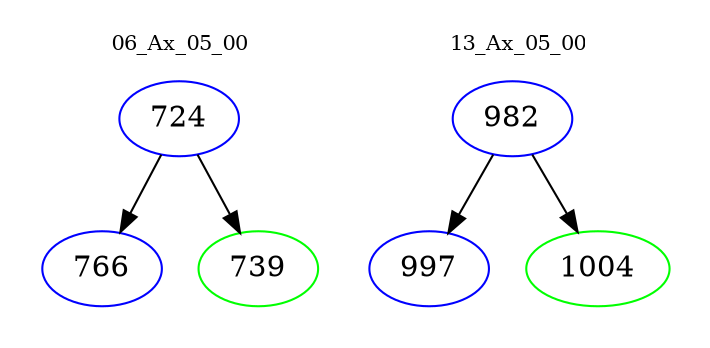 digraph{
subgraph cluster_0 {
color = white
label = "06_Ax_05_00";
fontsize=10;
T0_724 [label="724", color="blue"]
T0_724 -> T0_766 [color="black"]
T0_766 [label="766", color="blue"]
T0_724 -> T0_739 [color="black"]
T0_739 [label="739", color="green"]
}
subgraph cluster_1 {
color = white
label = "13_Ax_05_00";
fontsize=10;
T1_982 [label="982", color="blue"]
T1_982 -> T1_997 [color="black"]
T1_997 [label="997", color="blue"]
T1_982 -> T1_1004 [color="black"]
T1_1004 [label="1004", color="green"]
}
}
